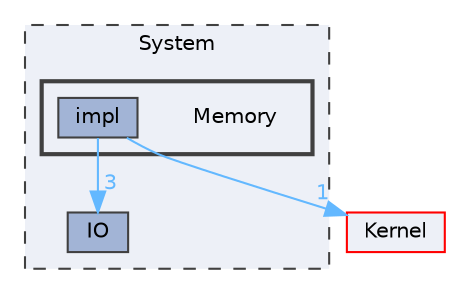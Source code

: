 digraph "Memory"
{
 // LATEX_PDF_SIZE
  bgcolor="transparent";
  edge [fontname=Helvetica,fontsize=10,labelfontname=Helvetica,labelfontsize=10];
  node [fontname=Helvetica,fontsize=10,shape=box,height=0.2,width=0.4];
  compound=true
  subgraph clusterdir_9af51e3826d4f9e80d9103b2de543e84 {
    graph [ bgcolor="#edf0f7", pencolor="grey25", label="System", fontname=Helvetica,fontsize=10 style="filled,dashed", URL="dir_9af51e3826d4f9e80d9103b2de543e84.html",tooltip=""]
  dir_6585f33a0ea7f281ba0139d26289315f [label="IO", fillcolor="#a2b4d6", color="grey25", style="filled", URL="dir_6585f33a0ea7f281ba0139d26289315f.html",tooltip=""];
  subgraph clusterdir_c4ccaaca8cbe35d8cff903ff1a25a7a8 {
    graph [ bgcolor="#edf0f7", pencolor="grey25", label="", fontname=Helvetica,fontsize=10 style="filled,bold", URL="dir_c4ccaaca8cbe35d8cff903ff1a25a7a8.html",tooltip=""]
    dir_c4ccaaca8cbe35d8cff903ff1a25a7a8 [shape=plaintext, label="Memory"];
  dir_64bdf6b864da86900faae3037a568917 [label="impl", fillcolor="#a2b4d6", color="grey25", style="filled", URL="dir_64bdf6b864da86900faae3037a568917.html",tooltip=""];
  }
  }
  dir_52bed8acfaac088d5968cb2c84d7645d [label="Kernel", fillcolor="#edf0f7", color="red", style="filled", URL="dir_52bed8acfaac088d5968cb2c84d7645d.html",tooltip=""];
  dir_64bdf6b864da86900faae3037a568917->dir_52bed8acfaac088d5968cb2c84d7645d [headlabel="1", labeldistance=1.5 headhref="dir_000023_000029.html" href="dir_000023_000029.html" color="steelblue1" fontcolor="steelblue1"];
  dir_64bdf6b864da86900faae3037a568917->dir_6585f33a0ea7f281ba0139d26289315f [headlabel="3", labeldistance=1.5 headhref="dir_000023_000025.html" href="dir_000023_000025.html" color="steelblue1" fontcolor="steelblue1"];
}
